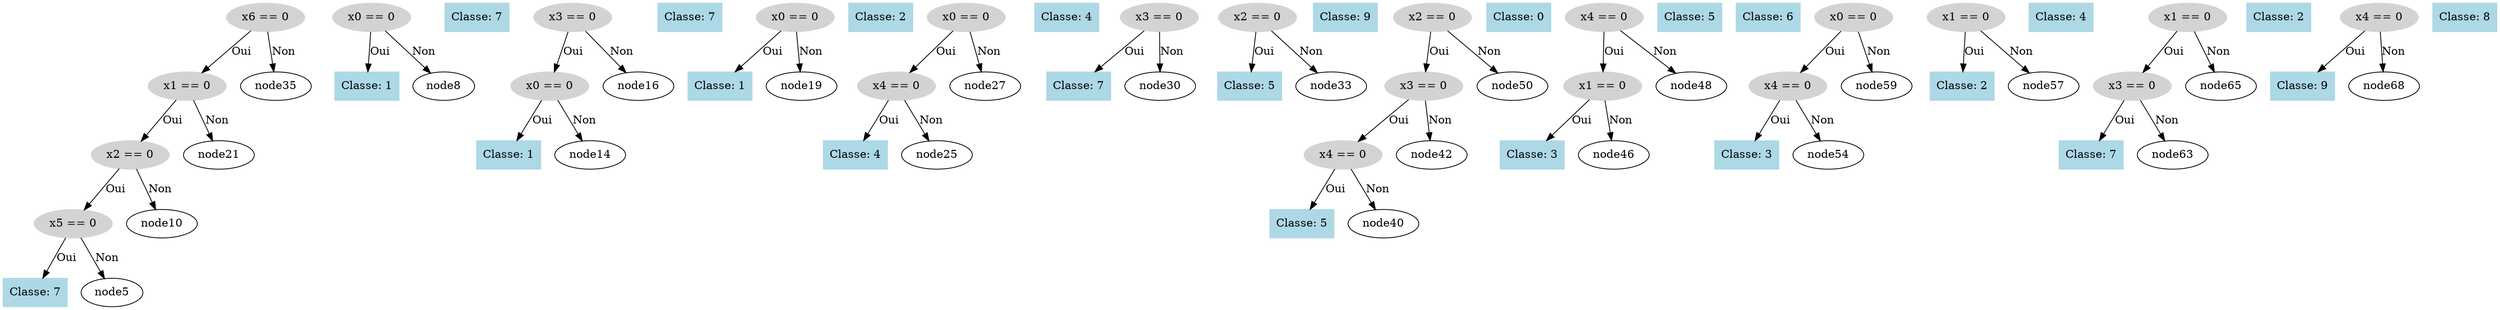 digraph DecisionTree {
  node0 [label="x6 == 0", shape=ellipse, style=filled, color=lightgray];
  node0 -> node1 [label="Oui"];
  node1 [label="x1 == 0", shape=ellipse, style=filled, color=lightgray];
  node1 -> node2 [label="Oui"];
  node2 [label="x2 == 0", shape=ellipse, style=filled, color=lightgray];
  node2 -> node3 [label="Oui"];
  node3 [label="x5 == 0", shape=ellipse, style=filled, color=lightgray];
  node3 -> node4 [label="Oui"];
  node4 [label="Classe: 7", shape=box, style=filled, color=lightblue];
  node3 -> node5 [label="Non"];
  node6 [label="x0 == 0", shape=ellipse, style=filled, color=lightgray];
  node6 -> node7 [label="Oui"];
  node7 [label="Classe: 1", shape=box, style=filled, color=lightblue];
  node6 -> node8 [label="Non"];
  node9 [label="Classe: 7", shape=box, style=filled, color=lightblue];
  node2 -> node10 [label="Non"];
  node11 [label="x3 == 0", shape=ellipse, style=filled, color=lightgray];
  node11 -> node12 [label="Oui"];
  node12 [label="x0 == 0", shape=ellipse, style=filled, color=lightgray];
  node12 -> node13 [label="Oui"];
  node13 [label="Classe: 1", shape=box, style=filled, color=lightblue];
  node12 -> node14 [label="Non"];
  node15 [label="Classe: 7", shape=box, style=filled, color=lightblue];
  node11 -> node16 [label="Non"];
  node17 [label="x0 == 0", shape=ellipse, style=filled, color=lightgray];
  node17 -> node18 [label="Oui"];
  node18 [label="Classe: 1", shape=box, style=filled, color=lightblue];
  node17 -> node19 [label="Non"];
  node20 [label="Classe: 2", shape=box, style=filled, color=lightblue];
  node1 -> node21 [label="Non"];
  node22 [label="x0 == 0", shape=ellipse, style=filled, color=lightgray];
  node22 -> node23 [label="Oui"];
  node23 [label="x4 == 0", shape=ellipse, style=filled, color=lightgray];
  node23 -> node24 [label="Oui"];
  node24 [label="Classe: 4", shape=box, style=filled, color=lightblue];
  node23 -> node25 [label="Non"];
  node26 [label="Classe: 4", shape=box, style=filled, color=lightblue];
  node22 -> node27 [label="Non"];
  node28 [label="x3 == 0", shape=ellipse, style=filled, color=lightgray];
  node28 -> node29 [label="Oui"];
  node29 [label="Classe: 7", shape=box, style=filled, color=lightblue];
  node28 -> node30 [label="Non"];
  node31 [label="x2 == 0", shape=ellipse, style=filled, color=lightgray];
  node31 -> node32 [label="Oui"];
  node32 [label="Classe: 5", shape=box, style=filled, color=lightblue];
  node31 -> node33 [label="Non"];
  node34 [label="Classe: 9", shape=box, style=filled, color=lightblue];
  node0 -> node35 [label="Non"];
  node36 [label="x2 == 0", shape=ellipse, style=filled, color=lightgray];
  node36 -> node37 [label="Oui"];
  node37 [label="x3 == 0", shape=ellipse, style=filled, color=lightgray];
  node37 -> node38 [label="Oui"];
  node38 [label="x4 == 0", shape=ellipse, style=filled, color=lightgray];
  node38 -> node39 [label="Oui"];
  node39 [label="Classe: 5", shape=box, style=filled, color=lightblue];
  node38 -> node40 [label="Non"];
  node41 [label="Classe: 0", shape=box, style=filled, color=lightblue];
  node37 -> node42 [label="Non"];
  node43 [label="x4 == 0", shape=ellipse, style=filled, color=lightgray];
  node43 -> node44 [label="Oui"];
  node44 [label="x1 == 0", shape=ellipse, style=filled, color=lightgray];
  node44 -> node45 [label="Oui"];
  node45 [label="Classe: 3", shape=box, style=filled, color=lightblue];
  node44 -> node46 [label="Non"];
  node47 [label="Classe: 5", shape=box, style=filled, color=lightblue];
  node43 -> node48 [label="Non"];
  node49 [label="Classe: 6", shape=box, style=filled, color=lightblue];
  node36 -> node50 [label="Non"];
  node51 [label="x0 == 0", shape=ellipse, style=filled, color=lightgray];
  node51 -> node52 [label="Oui"];
  node52 [label="x4 == 0", shape=ellipse, style=filled, color=lightgray];
  node52 -> node53 [label="Oui"];
  node53 [label="Classe: 3", shape=box, style=filled, color=lightblue];
  node52 -> node54 [label="Non"];
  node55 [label="x1 == 0", shape=ellipse, style=filled, color=lightgray];
  node55 -> node56 [label="Oui"];
  node56 [label="Classe: 2", shape=box, style=filled, color=lightblue];
  node55 -> node57 [label="Non"];
  node58 [label="Classe: 4", shape=box, style=filled, color=lightblue];
  node51 -> node59 [label="Non"];
  node60 [label="x1 == 0", shape=ellipse, style=filled, color=lightgray];
  node60 -> node61 [label="Oui"];
  node61 [label="x3 == 0", shape=ellipse, style=filled, color=lightgray];
  node61 -> node62 [label="Oui"];
  node62 [label="Classe: 7", shape=box, style=filled, color=lightblue];
  node61 -> node63 [label="Non"];
  node64 [label="Classe: 2", shape=box, style=filled, color=lightblue];
  node60 -> node65 [label="Non"];
  node66 [label="x4 == 0", shape=ellipse, style=filled, color=lightgray];
  node66 -> node67 [label="Oui"];
  node67 [label="Classe: 9", shape=box, style=filled, color=lightblue];
  node66 -> node68 [label="Non"];
  node69 [label="Classe: 8", shape=box, style=filled, color=lightblue];
}
